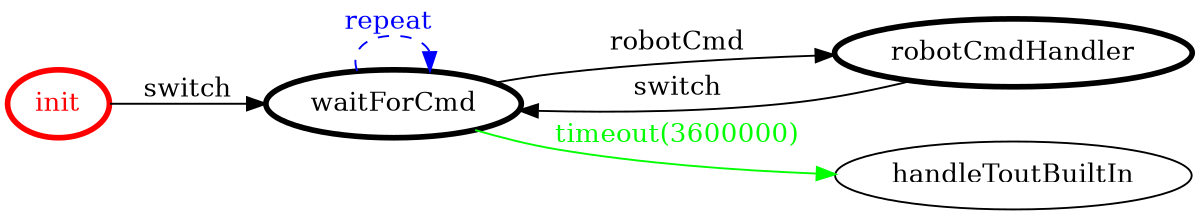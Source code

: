 /*
*
* A GraphViz DOT FSM description 
* Please use a GraphViz visualizer (like http://www.webgraphviz.com)
*  
*/

digraph finite_state_machine {
	rankdir=LR
	size="8,5"
	
	init [ color = red ][ fontcolor = red ][ penwidth = 3 ]
	waitForCmd [ color = black ][ fontcolor = black ][ penwidth = 3 ]
	robotCmdHandler [ color = black ][ fontcolor = black ][ penwidth = 3 ]
	
	waitForCmd -> handleToutBuiltIn [ label = "timeout(3600000)" ][ color = green ][ fontcolor = green ]
	robotCmdHandler -> waitForCmd [ label = "switch" ][ color = black ][ fontcolor = black ]
	waitForCmd -> robotCmdHandler [ label = "robotCmd" ][ color = black ][ fontcolor = black ]
	init -> waitForCmd [ label = "switch" ][ color = black ][ fontcolor = black ]
	waitForCmd -> waitForCmd [ label = "repeat "][ style = dashed ][ color = blue ][ fontcolor = blue ]
}
